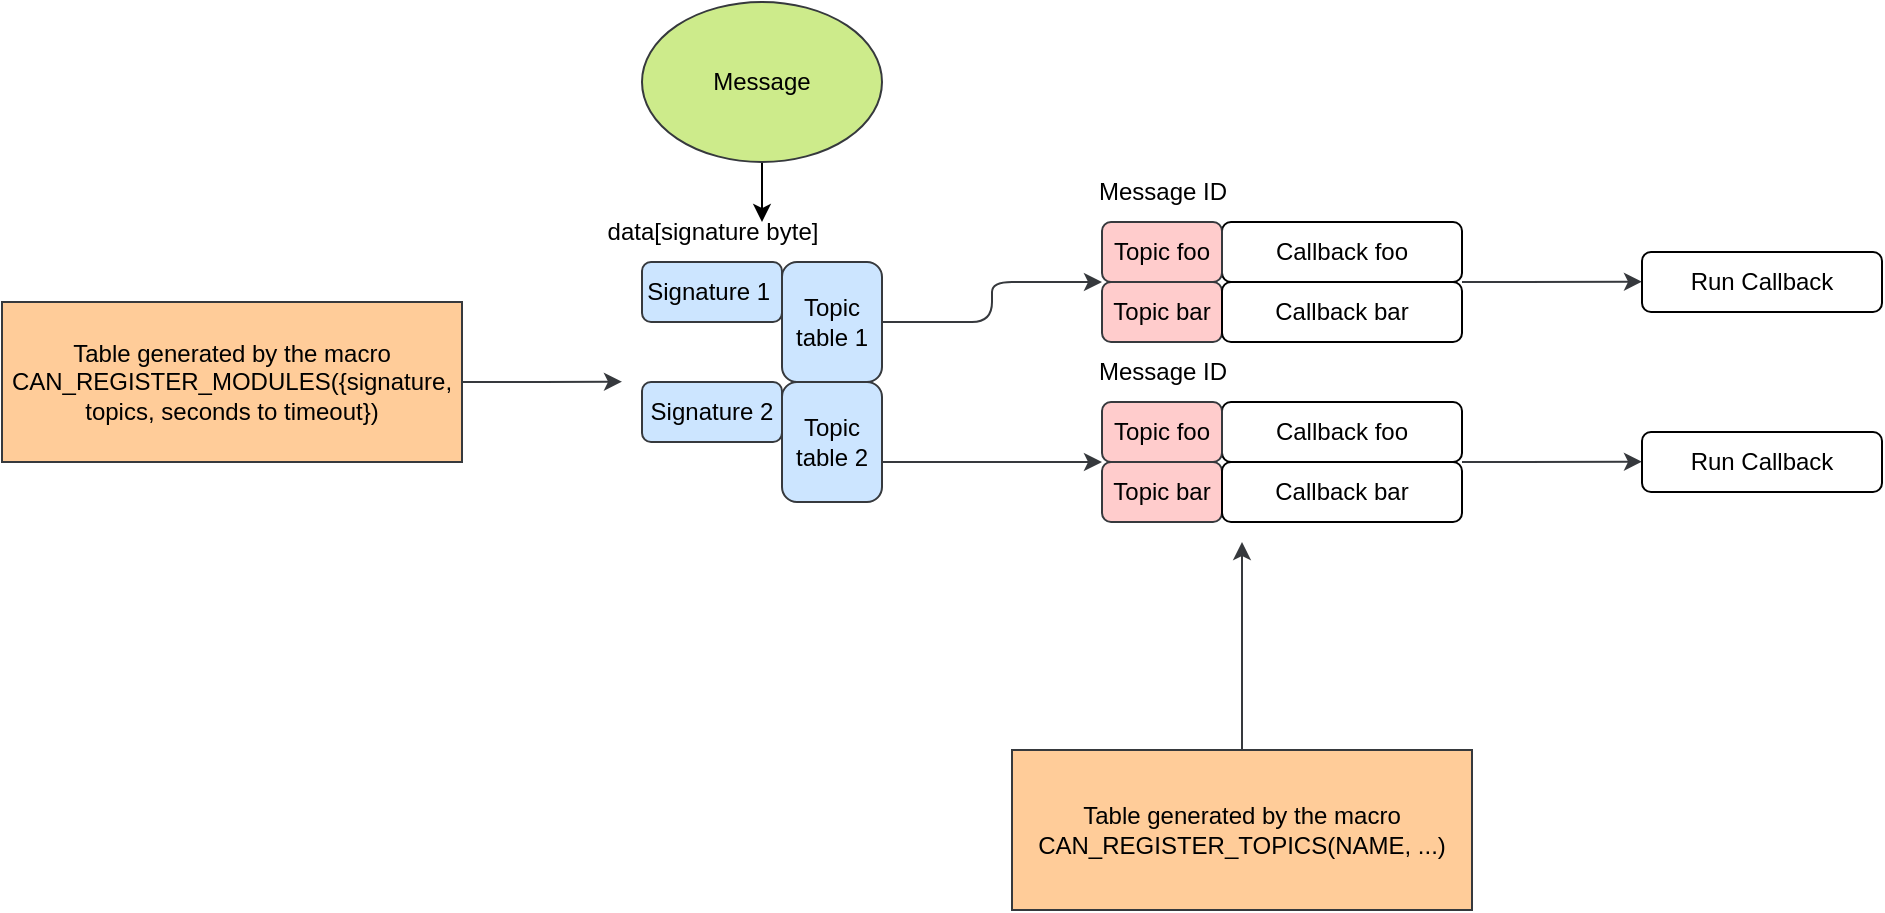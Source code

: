 <mxfile>
    <diagram name="Page-1" id="IAo5kVR6yswNED7drVxS">
        <mxGraphModel dx="959" dy="468" grid="1" gridSize="10" guides="1" tooltips="1" connect="1" arrows="1" fold="1" page="1" pageScale="1" pageWidth="2339" pageHeight="3300" math="0" shadow="0">
            <root>
                <mxCell id="0"/>
                <mxCell id="1" parent="0"/>
                <mxCell id="iXmbOwUKX4hCfMHyHjpi-10" style="edgeStyle=orthogonalEdgeStyle;rounded=0;orthogonalLoop=1;jettySize=auto;html=1;" parent="1" edge="1">
                    <mxGeometry relative="1" as="geometry">
                        <mxPoint x="400" y="140" as="sourcePoint"/>
                        <mxPoint x="400" y="170" as="targetPoint"/>
                    </mxGeometry>
                </mxCell>
                <mxCell id="iXmbOwUKX4hCfMHyHjpi-1" value="Message" style="ellipse;whiteSpace=wrap;html=1;fillColor=#cdeb8b;strokeColor=#36393d;" parent="1" vertex="1">
                    <mxGeometry x="340" y="60" width="120" height="80" as="geometry"/>
                </mxCell>
                <mxCell id="iXmbOwUKX4hCfMHyHjpi-2" value="Signature 1&amp;nbsp;" style="rounded=1;whiteSpace=wrap;html=1;fillColor=#cce5ff;strokeColor=#36393d;" parent="1" vertex="1">
                    <mxGeometry x="340" y="190" width="70" height="30" as="geometry"/>
                </mxCell>
                <mxCell id="iXmbOwUKX4hCfMHyHjpi-26" style="edgeStyle=orthogonalEdgeStyle;rounded=0;orthogonalLoop=1;jettySize=auto;html=1;exitX=1;exitY=0.5;exitDx=0;exitDy=0;entryX=0;entryY=1;entryDx=0;entryDy=0;fillColor=#cdeb8b;strokeColor=#36393d;" parent="1" edge="1" target="12">
                    <mxGeometry relative="1" as="geometry">
                        <mxPoint x="550" y="290" as="targetPoint"/>
                        <Array as="points">
                            <mxPoint x="460" y="290"/>
                        </Array>
                        <mxPoint x="460" y="265" as="sourcePoint"/>
                    </mxGeometry>
                </mxCell>
                <mxCell id="iXmbOwUKX4hCfMHyHjpi-9" style="edgeStyle=orthogonalEdgeStyle;rounded=0;orthogonalLoop=1;jettySize=auto;html=1;exitX=1;exitY=0.5;exitDx=0;exitDy=0;fillColor=#cdeb8b;strokeColor=#36393d;" parent="1" source="iXmbOwUKX4hCfMHyHjpi-7" edge="1">
                    <mxGeometry relative="1" as="geometry">
                        <mxPoint x="330" y="249.857" as="targetPoint"/>
                    </mxGeometry>
                </mxCell>
                <mxCell id="iXmbOwUKX4hCfMHyHjpi-7" value="&lt;div&gt;Table generated by the macro&lt;/div&gt;&lt;div&gt;CAN_REGISTER_MODULES({signature, topics, seconds to timeout})&lt;/div&gt;" style="rounded=0;whiteSpace=wrap;html=1;fillColor=#ffcc99;strokeColor=#36393d;" parent="1" vertex="1">
                    <mxGeometry x="20" y="210" width="230" height="80" as="geometry"/>
                </mxCell>
                <mxCell id="iXmbOwUKX4hCfMHyHjpi-15" value="Topic bar" style="rounded=1;whiteSpace=wrap;html=1;fillColor=#ffcccc;strokeColor=#36393d;" parent="1" vertex="1">
                    <mxGeometry x="570" y="290" width="60" height="30" as="geometry"/>
                </mxCell>
                <mxCell id="iXmbOwUKX4hCfMHyHjpi-29" style="edgeStyle=orthogonalEdgeStyle;rounded=0;orthogonalLoop=1;jettySize=auto;html=1;exitX=0.5;exitY=0;exitDx=0;exitDy=0;fillColor=#cdeb8b;strokeColor=#36393d;" parent="1" source="iXmbOwUKX4hCfMHyHjpi-28" edge="1">
                    <mxGeometry relative="1" as="geometry">
                        <mxPoint x="640" y="330" as="targetPoint"/>
                    </mxGeometry>
                </mxCell>
                <mxCell id="iXmbOwUKX4hCfMHyHjpi-28" value="&lt;div&gt;Table generated by the macro&lt;/div&gt;CAN_REGISTER_TOPICS(NAME, ...) " style="rounded=0;whiteSpace=wrap;html=1;fillColor=#ffcc99;strokeColor=#36393d;" parent="1" vertex="1">
                    <mxGeometry x="525" y="434" width="230" height="80" as="geometry"/>
                </mxCell>
                <mxCell id="iXmbOwUKX4hCfMHyHjpi-49" value="Callback foo" style="rounded=1;whiteSpace=wrap;html=1;" parent="1" vertex="1">
                    <mxGeometry x="630" y="260" width="120" height="30" as="geometry"/>
                </mxCell>
                <mxCell id="14" style="edgeStyle=none;html=1;exitX=1;exitY=0;exitDx=0;exitDy=0;fillColor=#cdeb8b;strokeColor=#36393d;" edge="1" parent="1" source="iXmbOwUKX4hCfMHyHjpi-50">
                    <mxGeometry relative="1" as="geometry">
                        <mxPoint x="840" y="289.857" as="targetPoint"/>
                    </mxGeometry>
                </mxCell>
                <mxCell id="iXmbOwUKX4hCfMHyHjpi-50" value="Callback bar" style="rounded=1;whiteSpace=wrap;html=1;" parent="1" vertex="1">
                    <mxGeometry x="630" y="290" width="120" height="30" as="geometry"/>
                </mxCell>
                <mxCell id="iXmbOwUKX4hCfMHyHjpi-55" value="data[signature byte]" style="text;html=1;align=center;verticalAlign=middle;resizable=0;points=[];autosize=1;strokeColor=none;fillColor=none;" parent="1" vertex="1">
                    <mxGeometry x="310" y="160" width="130" height="30" as="geometry"/>
                </mxCell>
                <mxCell id="iXmbOwUKX4hCfMHyHjpi-56" value="Message ID" style="text;html=1;align=center;verticalAlign=middle;resizable=0;points=[];autosize=1;strokeColor=none;fillColor=none;" parent="1" vertex="1">
                    <mxGeometry x="555" y="230" width="90" height="30" as="geometry"/>
                </mxCell>
                <mxCell id="5" value="Signature 2" style="rounded=1;whiteSpace=wrap;html=1;fillColor=#cce5ff;strokeColor=#36393d;" vertex="1" parent="1">
                    <mxGeometry x="340" y="250" width="70" height="30" as="geometry"/>
                </mxCell>
                <mxCell id="24" style="edgeStyle=elbowEdgeStyle;html=1;exitX=1;exitY=0.5;exitDx=0;exitDy=0;entryX=0;entryY=1;entryDx=0;entryDy=0;fillColor=#cdeb8b;strokeColor=#36393d;" edge="1" parent="1" source="6" target="21">
                    <mxGeometry relative="1" as="geometry"/>
                </mxCell>
                <mxCell id="6" value="Topic table 1" style="rounded=1;whiteSpace=wrap;html=1;fillColor=#cce5ff;strokeColor=#36393d;" vertex="1" parent="1">
                    <mxGeometry x="410" y="190" width="50" height="60" as="geometry"/>
                </mxCell>
                <mxCell id="9" value="Topic table 2" style="rounded=1;whiteSpace=wrap;html=1;fillColor=#cce5ff;strokeColor=#36393d;" vertex="1" parent="1">
                    <mxGeometry x="410" y="250" width="50" height="60" as="geometry"/>
                </mxCell>
                <mxCell id="12" value="Topic foo" style="rounded=1;whiteSpace=wrap;html=1;fillColor=#ffcccc;strokeColor=#36393d;" vertex="1" parent="1">
                    <mxGeometry x="570" y="260" width="60" height="30" as="geometry"/>
                </mxCell>
                <mxCell id="15" value="Run Callback" style="rounded=1;whiteSpace=wrap;html=1;" vertex="1" parent="1">
                    <mxGeometry x="840" y="275" width="120" height="30" as="geometry"/>
                </mxCell>
                <mxCell id="16" value="Topic bar" style="rounded=1;whiteSpace=wrap;html=1;fillColor=#ffcccc;strokeColor=#36393d;" vertex="1" parent="1">
                    <mxGeometry x="570" y="200" width="60" height="30" as="geometry"/>
                </mxCell>
                <mxCell id="17" value="Callback foo" style="rounded=1;whiteSpace=wrap;html=1;" vertex="1" parent="1">
                    <mxGeometry x="630" y="170" width="120" height="30" as="geometry"/>
                </mxCell>
                <mxCell id="18" style="edgeStyle=none;html=1;exitX=1;exitY=0;exitDx=0;exitDy=0;fillColor=#cdeb8b;strokeColor=#36393d;" edge="1" parent="1" source="19">
                    <mxGeometry relative="1" as="geometry">
                        <mxPoint x="840.0" y="199.857" as="targetPoint"/>
                    </mxGeometry>
                </mxCell>
                <mxCell id="19" value="Callback bar" style="rounded=1;whiteSpace=wrap;html=1;" vertex="1" parent="1">
                    <mxGeometry x="630" y="200" width="120" height="30" as="geometry"/>
                </mxCell>
                <mxCell id="20" value="Message ID" style="text;html=1;align=center;verticalAlign=middle;resizable=0;points=[];autosize=1;strokeColor=none;fillColor=none;" vertex="1" parent="1">
                    <mxGeometry x="555" y="140" width="90" height="30" as="geometry"/>
                </mxCell>
                <mxCell id="21" value="Topic foo" style="rounded=1;whiteSpace=wrap;html=1;fillColor=#ffcccc;strokeColor=#36393d;" vertex="1" parent="1">
                    <mxGeometry x="570" y="170" width="60" height="30" as="geometry"/>
                </mxCell>
                <mxCell id="22" value="Run Callback" style="rounded=1;whiteSpace=wrap;html=1;" vertex="1" parent="1">
                    <mxGeometry x="840" y="185" width="120" height="30" as="geometry"/>
                </mxCell>
            </root>
        </mxGraphModel>
    </diagram>
</mxfile>